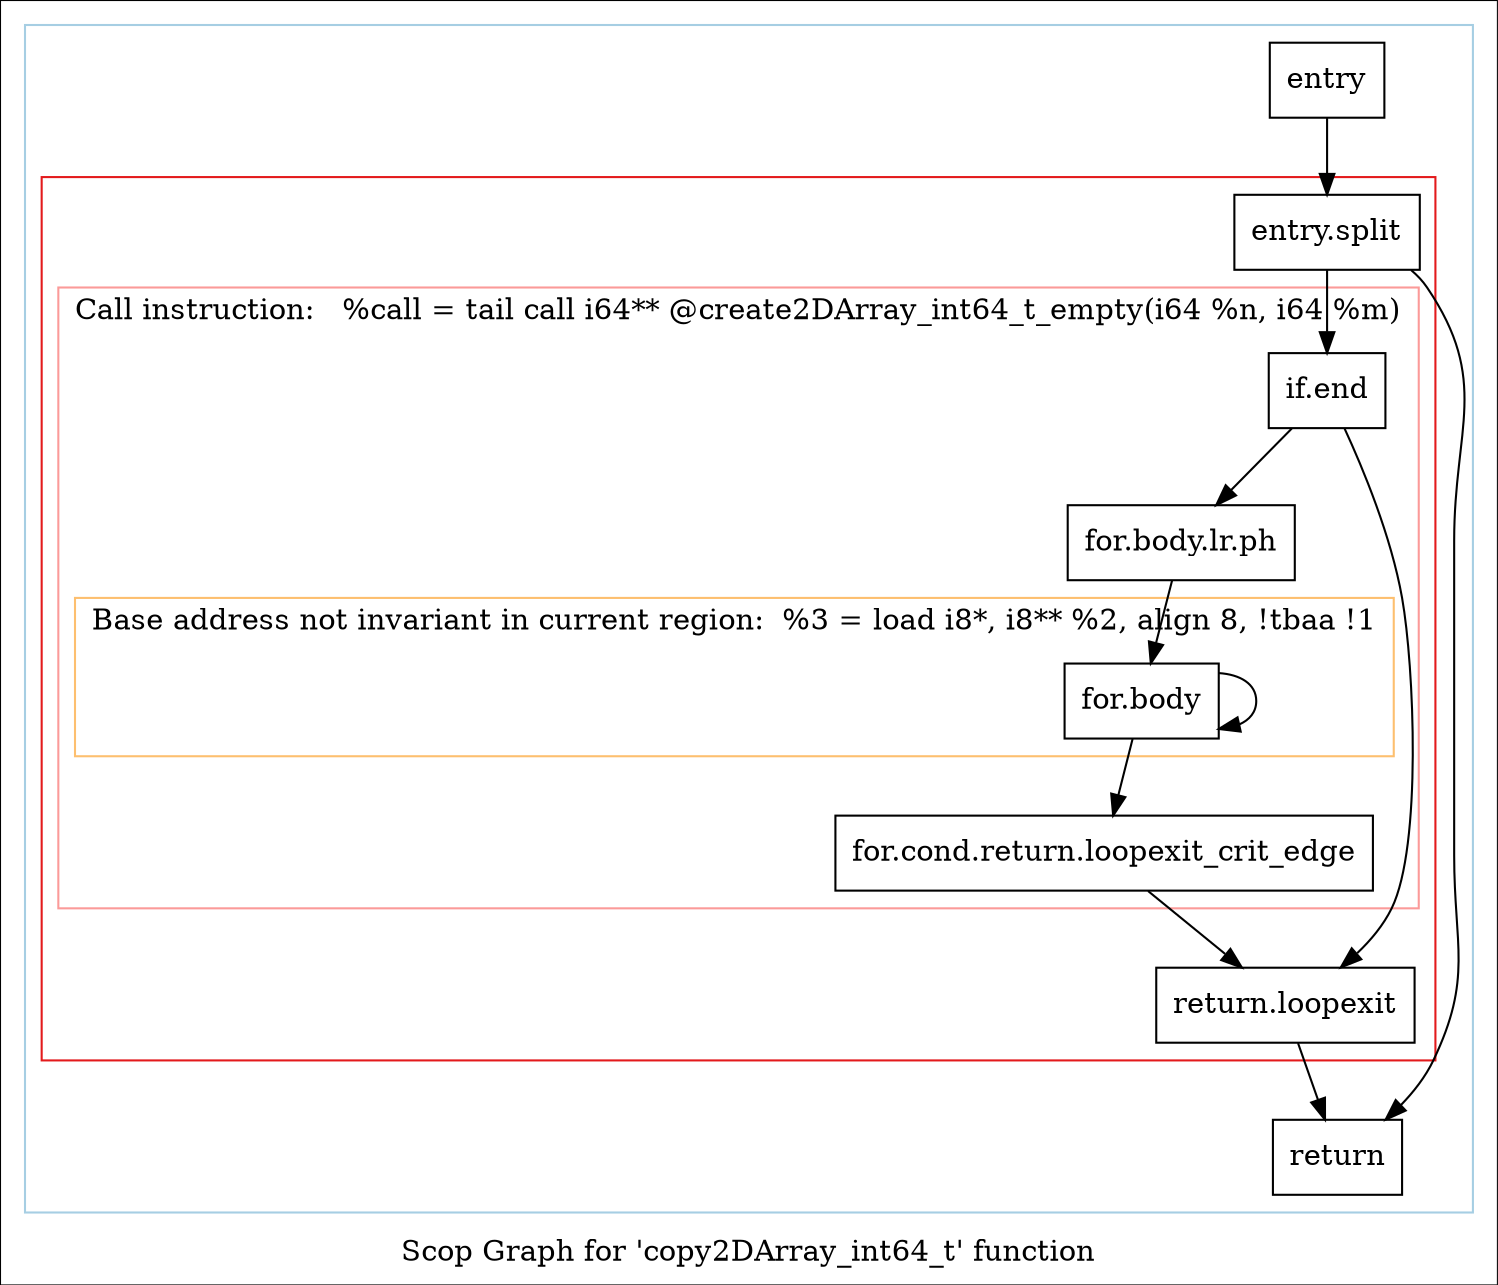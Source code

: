 digraph "Scop Graph for 'copy2DArray_int64_t' function" {
	label="Scop Graph for 'copy2DArray_int64_t' function";

	Node0xd2aa1d0 [shape=record,label="{entry}"];
	Node0xd2aa1d0 -> Node0xd1aacc0;
	Node0xd1aacc0 [shape=record,label="{entry.split}"];
	Node0xd1aacc0 -> Node0xd2bad90;
	Node0xd1aacc0 -> Node0xd2ad700;
	Node0xd2bad90 [shape=record,label="{return}"];
	Node0xd2ad700 [shape=record,label="{if.end}"];
	Node0xd2ad700 -> Node0xd358820;
	Node0xd2ad700 -> Node0xd2dd9a0;
	Node0xd358820 [shape=record,label="{return.loopexit}"];
	Node0xd358820 -> Node0xd2bad90;
	Node0xd2dd9a0 [shape=record,label="{for.body.lr.ph}"];
	Node0xd2dd9a0 -> Node0xd2de6b0;
	Node0xd2de6b0 [shape=record,label="{for.body}"];
	Node0xd2de6b0 -> Node0xd2de6b0[constraint=false];
	Node0xd2de6b0 -> Node0xd2a9a80;
	Node0xd2a9a80 [shape=record,label="{for.cond.return.loopexit_crit_edge}"];
	Node0xd2a9a80 -> Node0xd358820;
	colorscheme = "paired12"
        subgraph cluster_0xd2c27b0 {
          label = "";
          style = solid;
          color = 1
          subgraph cluster_0xd2c2930 {
            label = "";
            style = solid;
            color = 6
            subgraph cluster_0xd2c28b0 {
              label = "Call instruction:   %call = tail call i64** @create2DArray_int64_t_empty(i64 %n, i64 %m)";
              style = solid;
              color = 5
              subgraph cluster_0xd2a3e80 {
                label = "Base address not invariant in current region:  %3 = load i8*, i8** %2, align 8, !tbaa !1";
                style = solid;
                color = 7
                Node0xd2de6b0;
              }
              Node0xd2ad700;
              Node0xd2dd9a0;
              Node0xd2a9a80;
            }
            Node0xd1aacc0;
            Node0xd358820;
          }
          Node0xd2aa1d0;
          Node0xd2bad90;
        }
}
